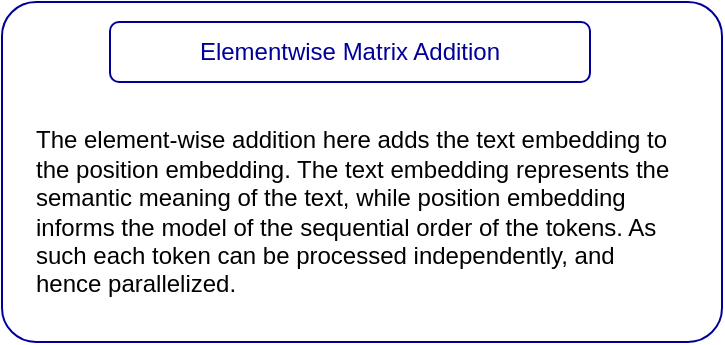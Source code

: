 <mxfile version="21.6.1" type="device">
  <diagram name="Page-1" id="44I9hGHchTTdyHQQdCC0">
    <mxGraphModel dx="819" dy="497" grid="1" gridSize="10" guides="1" tooltips="1" connect="1" arrows="1" fold="1" page="1" pageScale="1" pageWidth="827" pageHeight="1169" math="0" shadow="0">
      <root>
        <mxCell id="0" />
        <mxCell id="1" parent="0" />
        <mxCell id="Sull-ByN69tNy64UvHHk-7" value="" style="rounded=1;whiteSpace=wrap;html=1;strokeColor=#000099;arcSize=10;" parent="1" vertex="1">
          <mxGeometry x="80" y="60" width="360" height="170" as="geometry" />
        </mxCell>
        <mxCell id="Sull-ByN69tNy64UvHHk-8" value="The element-wise addition here adds the text embedding to the position embedding. The text embedding represents the semantic meaning of the text, while position embedding informs the model of the sequential order of the tokens. As such each token can be processed independently, and hence parallelized.&amp;nbsp;" style="text;html=1;strokeColor=none;fillColor=none;align=left;verticalAlign=middle;whiteSpace=wrap;rounded=0;" parent="1" vertex="1">
          <mxGeometry x="95" y="120" width="320" height="90" as="geometry" />
        </mxCell>
        <mxCell id="Sull-ByN69tNy64UvHHk-13" value="&lt;font color=&quot;#000099&quot;&gt;Elementwise Matrix Addition&lt;/font&gt;" style="rounded=1;whiteSpace=wrap;html=1;strokeColor=#000099;" parent="1" vertex="1">
          <mxGeometry x="134" y="70" width="240" height="30" as="geometry" />
        </mxCell>
      </root>
    </mxGraphModel>
  </diagram>
</mxfile>
